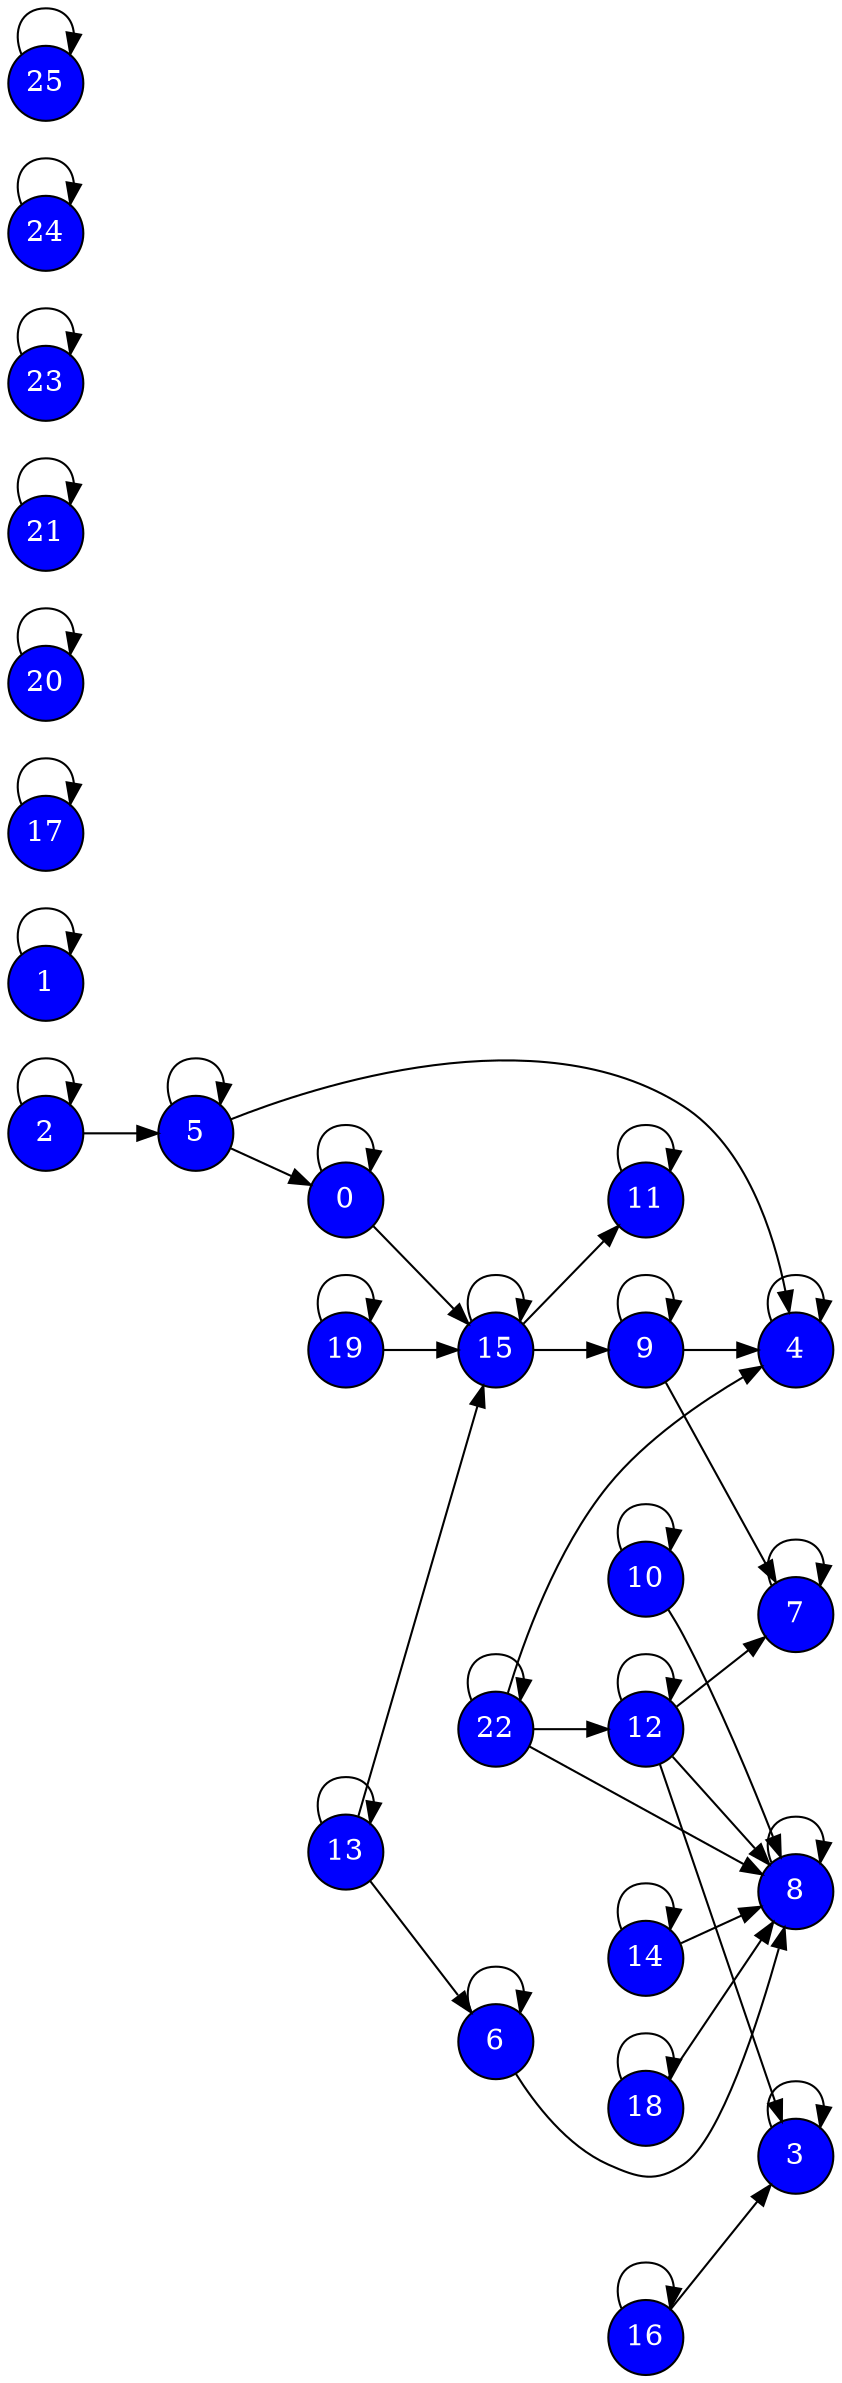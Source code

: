 digraph {node [shape="circle", style="filled", fillcolor="blue", fontcolor="#FFFFFF", margin="0.01"]; rankdir = "LR"; 0->0;0->15;1->1;2->2;2->5;3->3;4->4;5->5;5->0;5->4;6->6;6->8;7->7;8->8;9->9;9->4;9->7;10->10;10->8;11->11;12->12;12->3;12->7;12->8;13->13;13->6;13->15;14->14;14->8;15->15;15->9;15->11;16->16;16->3;17->17;18->18;18->8;19->19;19->15;20->20;21->21;22->22;22->4;22->8;22->12;23->23;24->24;25->25;}
